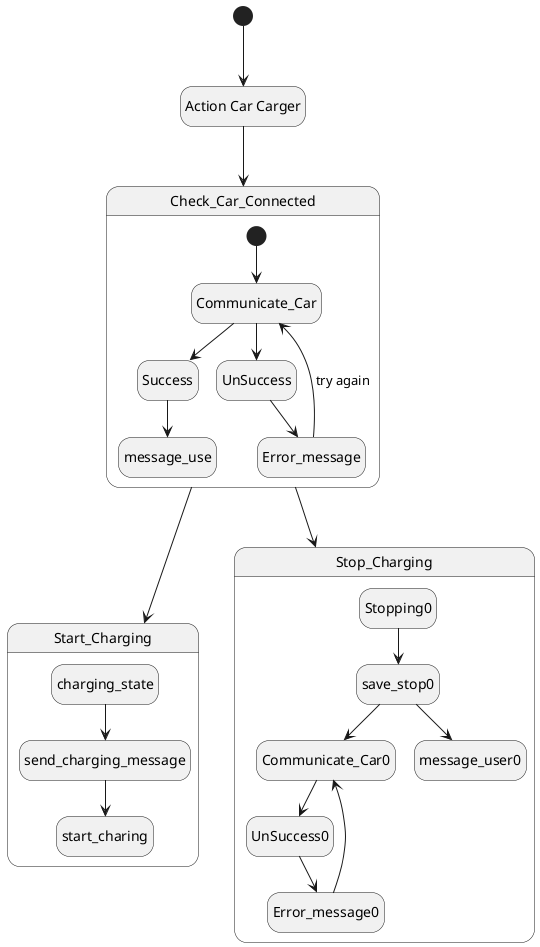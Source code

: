 @startuml
'https://plantuml.com/state-diagram

hide empty description

state "Action Car Carger" as actioncarcharg
[*] --> actioncarcharg

state Check_Car_Connected {
[*] --> Communicate_Car
Communicate_Car --> Success
Communicate_Car --> UnSuccess
UnSuccess --> Error_message
Error_message --> Communicate_Car : try again
Success --> message_use
}



state Start_Charging {
charging_state --> send_charging_message
send_charging_message --> start_charing
}

state Stop_Charging {

Stopping0 --> save_stop0
save_stop0 --> Communicate_Car0
save_stop0 --> message_user0
Communicate_Car0 --> UnSuccess0
UnSuccess0 --> Error_message0
Error_message0 --> Communicate_Car0
}

actioncarcharg --> Check_Car_Connected
Check_Car_Connected --> Start_Charging
Check_Car_Connected --> Stop_Charging



@enduml